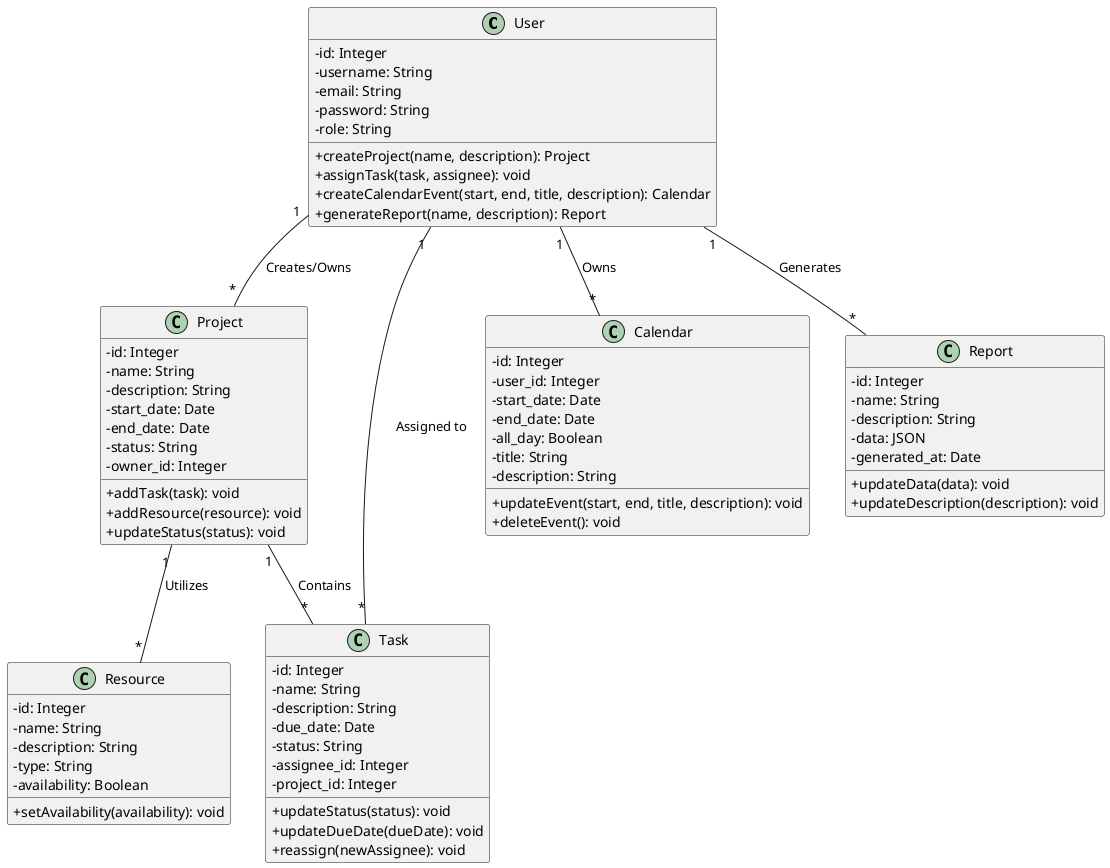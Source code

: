 @startuml
skinparam classAttributeIconSize 0

class User {
  - id: Integer
  - username: String
  - email: String
  - password: String
  - role: String
  + createProject(name, description): Project
  + assignTask(task, assignee): void
  + createCalendarEvent(start, end, title, description): Calendar
  + generateReport(name, description): Report
}

class Project {
  - id: Integer
  - name: String
  - description: String
  - start_date: Date
  - end_date: Date
  - status: String
  - owner_id: Integer
  + addTask(task): void
  + addResource(resource): void
  + updateStatus(status): void
}

class Task {
  - id: Integer
  - name: String
  - description: String
  - due_date: Date
  - status: String
  - assignee_id: Integer
  - project_id: Integer
  + updateStatus(status): void
  + updateDueDate(dueDate): void
  + reassign(newAssignee): void
}

class Resource {
  - id: Integer
  - name: String
  - description: String
  - type: String
  - availability: Boolean
  + setAvailability(availability): void
}

class Calendar {
  - id: Integer
  - user_id: Integer
  - start_date: Date
  - end_date: Date
  - all_day: Boolean
  - title: String
  - description: String
  + updateEvent(start, end, title, description): void
  + deleteEvent(): void
}

class Report {
  - id: Integer
  - name: String
  - description: String
  - data: JSON
  - generated_at: Date
  + updateData(data): void
  + updateDescription(description): void
}

User "1" -- "*" Project : Creates/Owns
User "1" -- "*" Task : Assigned to
Project "1" -- "*" Task : Contains
Project "1" -- "*" Resource : Utilizes
User "1" -- "*" Calendar : Owns
User "1" -- "*" Report : Generates

@enduml